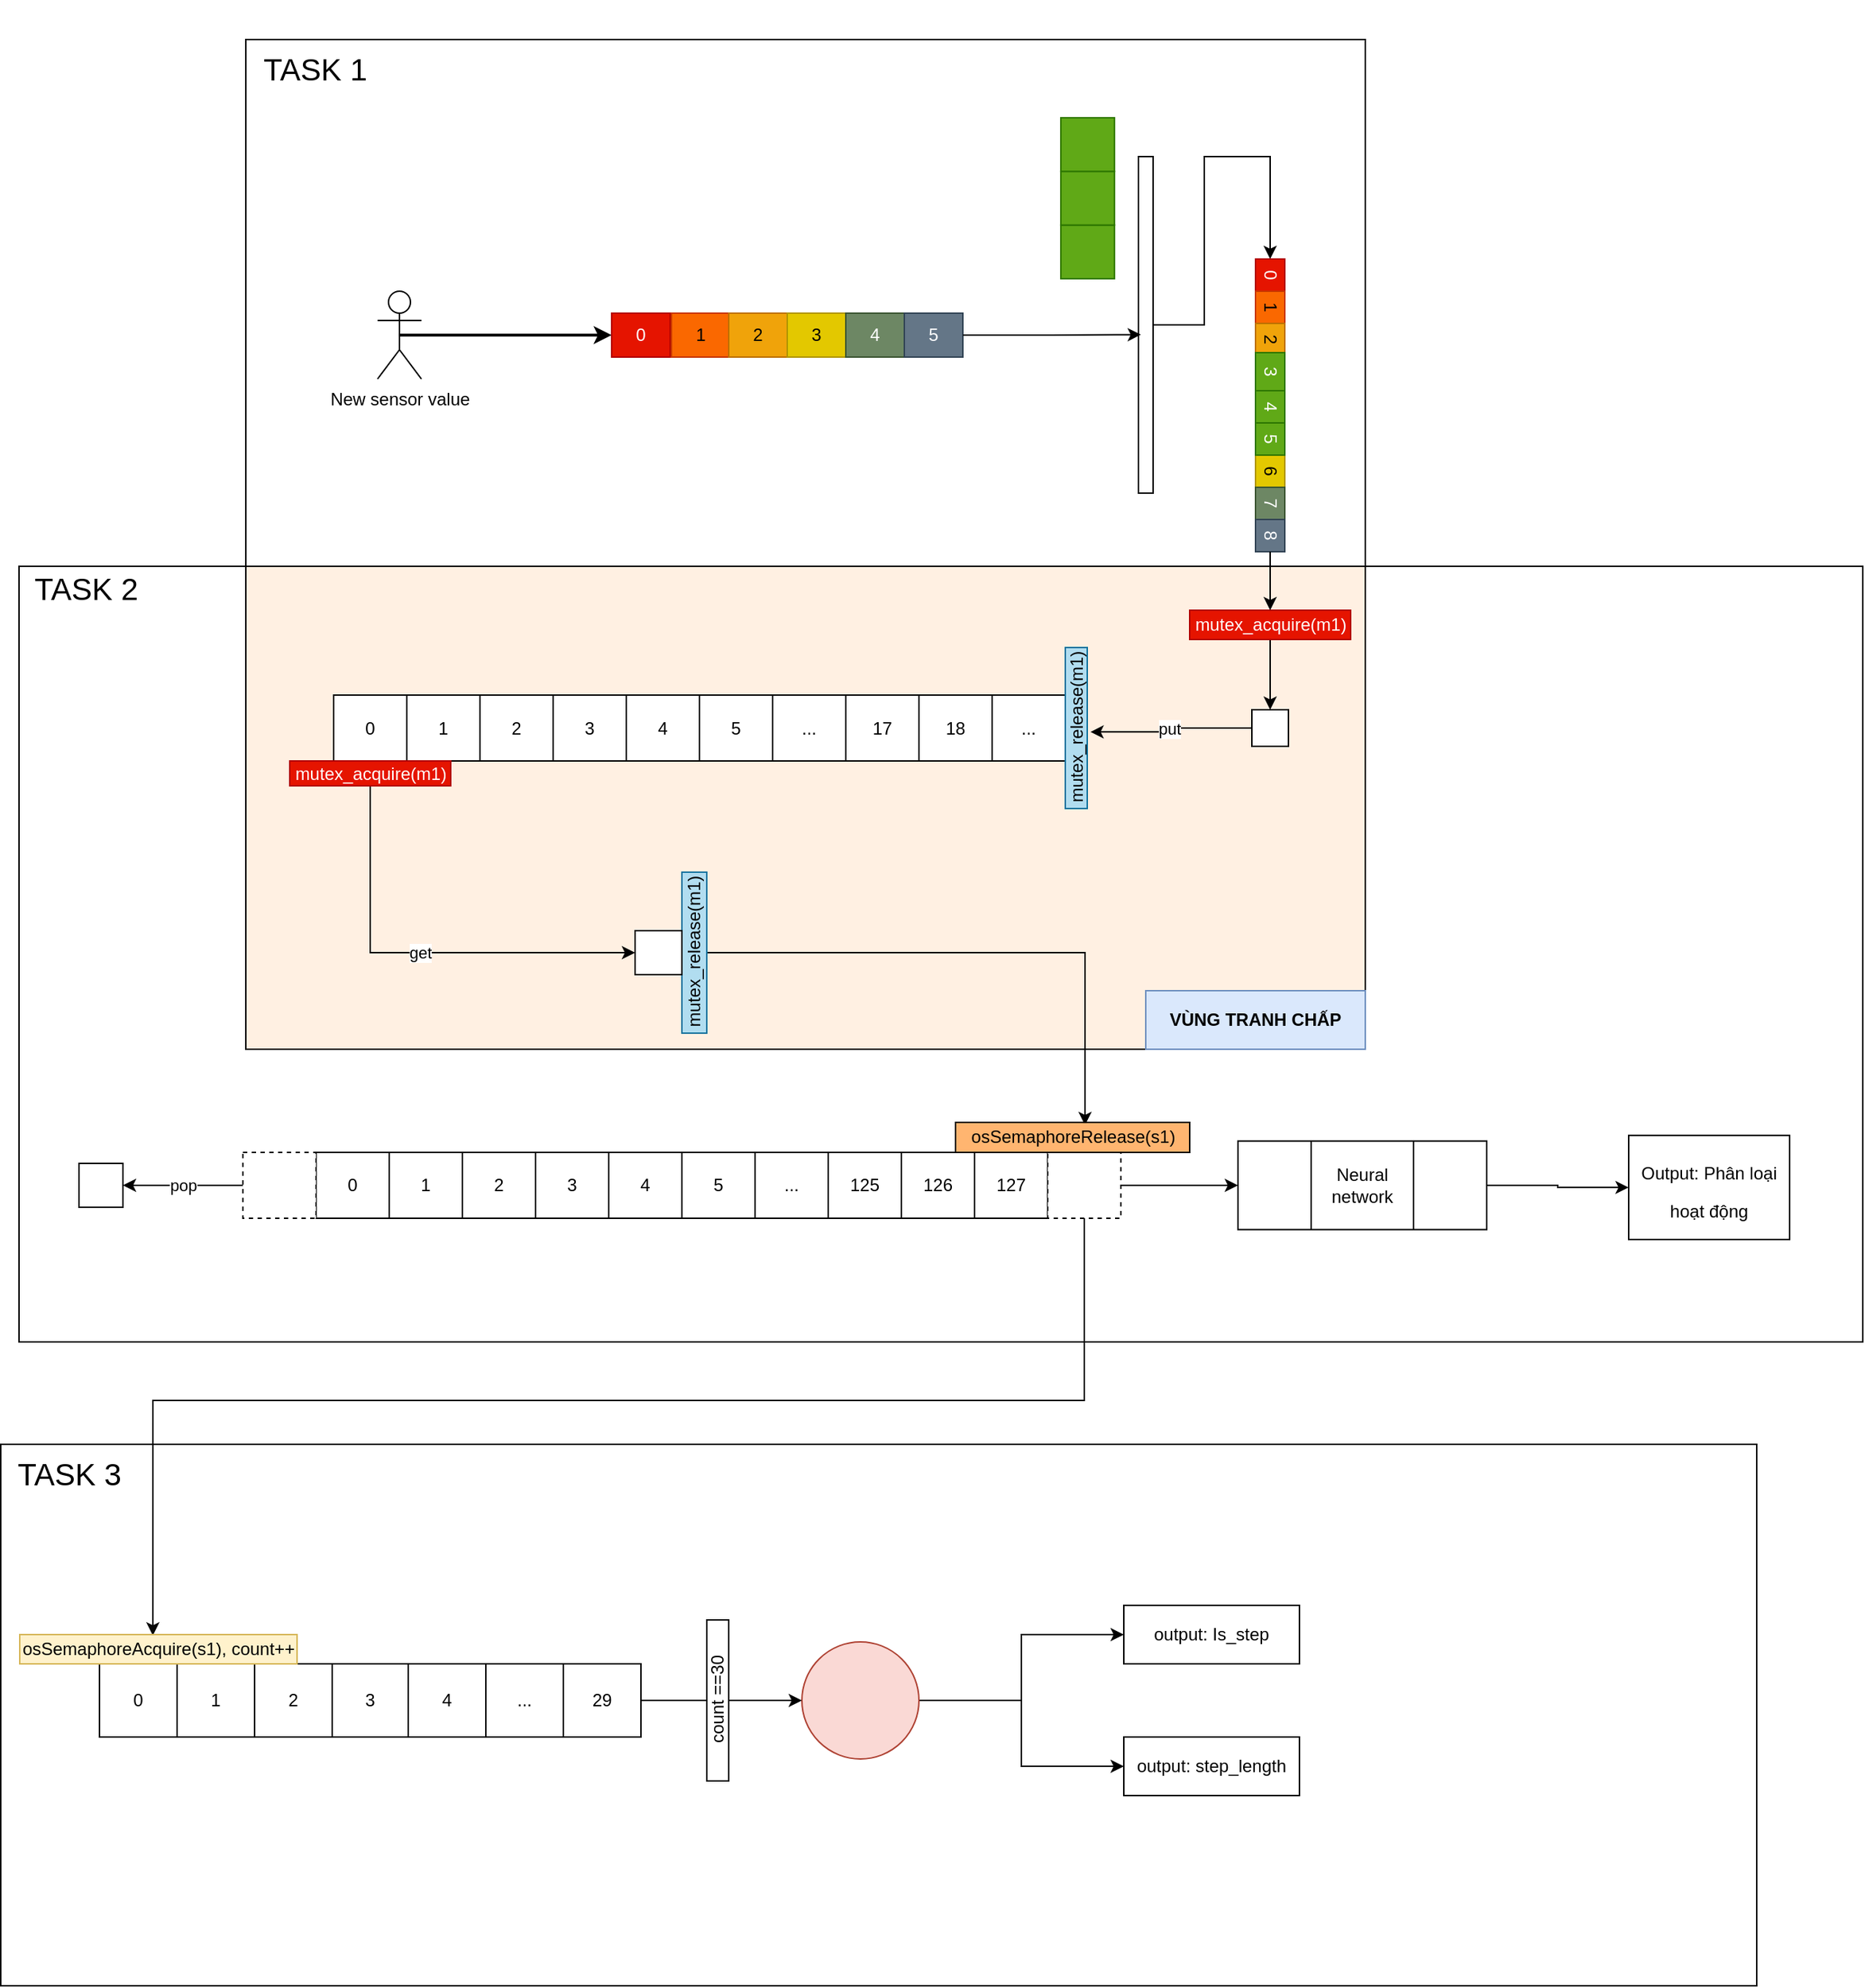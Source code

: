 <mxfile version="15.8.6" type="device" pages="4"><diagram id="MpnwVgrD88YipBfSD0Gs" name="Page-1"><mxGraphModel dx="2310" dy="836" grid="1" gridSize="10" guides="1" tooltips="1" connect="1" arrows="1" fold="1" page="1" pageScale="1" pageWidth="827" pageHeight="1169" math="0" shadow="0"><root><mxCell id="0"/><mxCell id="1" parent="0"/><mxCell id="9pBjr7GR045o0D14qNgo-15" value="" style="rounded=0;whiteSpace=wrap;html=1;fillColor=#FFB570;strokeColor=#36393d;opacity=20;" parent="1" vertex="1"><mxGeometry x="-135" y="440" width="765" height="330" as="geometry"/></mxCell><mxCell id="9pBjr7GR045o0D14qNgo-5" value="" style="rounded=0;whiteSpace=wrap;html=1;fillColor=none;" parent="1" vertex="1"><mxGeometry x="-290" y="440" width="1260" height="530" as="geometry"/></mxCell><mxCell id="9pBjr7GR045o0D14qNgo-3" value="&lt;blockquote style=&quot;margin: 0px 0px 0px 40px ; border: none ; padding: 0px ; font-size: 20px&quot;&gt;&lt;br&gt;&lt;/blockquote&gt;" style="rounded=0;whiteSpace=wrap;html=1;fillColor=none;verticalAlign=bottom;labelPosition=right;verticalLabelPosition=top;align=left;textDirection=ltr;fontSize=20;" parent="1" vertex="1"><mxGeometry x="-135" y="80" width="765" height="690" as="geometry"/></mxCell><mxCell id="9JK5q6pPH0nJpsNLKnVJ-1" value="" style="whiteSpace=wrap;html=1;aspect=fixed;" parent="1" vertex="1"><mxGeometry x="-249" y="848" width="30" height="30" as="geometry"/></mxCell><mxCell id="mJWVW46oz22WRt_Sdfe4-1" value="0" style="rounded=0;whiteSpace=wrap;html=1;" parent="1" vertex="1"><mxGeometry x="-87" y="840.5" width="50" height="45" as="geometry"/></mxCell><mxCell id="mJWVW46oz22WRt_Sdfe4-2" value="1" style="rounded=0;whiteSpace=wrap;html=1;" parent="1" vertex="1"><mxGeometry x="-37" y="840.5" width="50" height="45" as="geometry"/></mxCell><mxCell id="mJWVW46oz22WRt_Sdfe4-3" value="2" style="rounded=0;whiteSpace=wrap;html=1;" parent="1" vertex="1"><mxGeometry x="13" y="840.5" width="50" height="45" as="geometry"/></mxCell><mxCell id="mJWVW46oz22WRt_Sdfe4-4" value="3" style="rounded=0;whiteSpace=wrap;html=1;" parent="1" vertex="1"><mxGeometry x="63" y="840.5" width="50" height="45" as="geometry"/></mxCell><mxCell id="mJWVW46oz22WRt_Sdfe4-5" value="4" style="rounded=0;whiteSpace=wrap;html=1;" parent="1" vertex="1"><mxGeometry x="113" y="840.5" width="50" height="45" as="geometry"/></mxCell><mxCell id="mJWVW46oz22WRt_Sdfe4-6" value="5" style="rounded=0;whiteSpace=wrap;html=1;" parent="1" vertex="1"><mxGeometry x="163" y="840.5" width="50" height="45" as="geometry"/></mxCell><mxCell id="mJWVW46oz22WRt_Sdfe4-7" value="..." style="rounded=0;whiteSpace=wrap;html=1;" parent="1" vertex="1"><mxGeometry x="213" y="840.5" width="50" height="45" as="geometry"/></mxCell><mxCell id="mJWVW46oz22WRt_Sdfe4-8" value="125" style="rounded=0;whiteSpace=wrap;html=1;" parent="1" vertex="1"><mxGeometry x="263" y="840.5" width="50" height="45" as="geometry"/></mxCell><mxCell id="mJWVW46oz22WRt_Sdfe4-9" value="126" style="rounded=0;whiteSpace=wrap;html=1;" parent="1" vertex="1"><mxGeometry x="313" y="840.5" width="50" height="45" as="geometry"/></mxCell><mxCell id="mJWVW46oz22WRt_Sdfe4-10" value="127" style="rounded=0;whiteSpace=wrap;html=1;" parent="1" vertex="1"><mxGeometry x="363" y="840.5" width="50" height="45" as="geometry"/></mxCell><mxCell id="ZJBbQNi0AyexxmTo78ID-4" value="pop" style="edgeStyle=orthogonalEdgeStyle;rounded=0;orthogonalLoop=1;jettySize=auto;html=1;exitX=0;exitY=0.5;exitDx=0;exitDy=0;entryX=1;entryY=0.5;entryDx=0;entryDy=0;" parent="1" source="9JK5q6pPH0nJpsNLKnVJ-9" target="9JK5q6pPH0nJpsNLKnVJ-1" edge="1"><mxGeometry relative="1" as="geometry"/></mxCell><mxCell id="9JK5q6pPH0nJpsNLKnVJ-9" value="" style="rounded=0;whiteSpace=wrap;html=1;dashed=1;" parent="1" vertex="1"><mxGeometry x="-137" y="840.5" width="50" height="45" as="geometry"/></mxCell><mxCell id="9JK5q6pPH0nJpsNLKnVJ-12" style="edgeStyle=orthogonalEdgeStyle;rounded=0;orthogonalLoop=1;jettySize=auto;html=1;exitX=1;exitY=0.5;exitDx=0;exitDy=0;entryX=0;entryY=0.5;entryDx=0;entryDy=0;" parent="1" source="9JK5q6pPH0nJpsNLKnVJ-10" target="9JK5q6pPH0nJpsNLKnVJ-14" edge="1"><mxGeometry relative="1" as="geometry"><mxPoint x="593" y="862.5" as="targetPoint"/></mxGeometry></mxCell><mxCell id="9pBjr7GR045o0D14qNgo-70" style="edgeStyle=orthogonalEdgeStyle;rounded=0;orthogonalLoop=1;jettySize=auto;html=1;entryX=0.03;entryY=0.52;entryDx=0;entryDy=0;entryPerimeter=0;strokeColor=#080808;" parent="1" source="9JK5q6pPH0nJpsNLKnVJ-10" target="9pBjr7GR045o0D14qNgo-64" edge="1"><mxGeometry relative="1" as="geometry"><Array as="points"><mxPoint x="438" y="1010"/><mxPoint x="-198" y="1010"/></Array></mxGeometry></mxCell><mxCell id="9JK5q6pPH0nJpsNLKnVJ-10" value="" style="rounded=0;whiteSpace=wrap;html=1;dashed=1;" parent="1" vertex="1"><mxGeometry x="413" y="840.5" width="50" height="45" as="geometry"/></mxCell><mxCell id="gQEkFA9-ozR_g7whZYw4-5" style="edgeStyle=orthogonalEdgeStyle;rounded=0;orthogonalLoop=1;jettySize=auto;html=1;exitX=1;exitY=0.5;exitDx=0;exitDy=0;entryX=0;entryY=0.5;entryDx=0;entryDy=0;fontSize=21;" edge="1" parent="1" source="9JK5q6pPH0nJpsNLKnVJ-14" target="gQEkFA9-ozR_g7whZYw4-4"><mxGeometry relative="1" as="geometry"/></mxCell><mxCell id="9JK5q6pPH0nJpsNLKnVJ-14" value="Neural network" style="shape=process;whiteSpace=wrap;html=1;backgroundOutline=1;size=0.294;" parent="1" vertex="1"><mxGeometry x="543" y="832.75" width="170" height="60.5" as="geometry"/></mxCell><mxCell id="mJWVW46oz22WRt_Sdfe4-73" style="edgeStyle=orthogonalEdgeStyle;rounded=0;orthogonalLoop=1;jettySize=auto;html=1;exitX=0.5;exitY=0.5;exitDx=0;exitDy=0;exitPerimeter=0;entryX=0;entryY=0.5;entryDx=0;entryDy=0;strokeWidth=2;" parent="1" source="mJWVW46oz22WRt_Sdfe4-34" target="mJWVW46oz22WRt_Sdfe4-61" edge="1"><mxGeometry relative="1" as="geometry"/></mxCell><mxCell id="mJWVW46oz22WRt_Sdfe4-34" value="New sensor value" style="shape=umlActor;verticalLabelPosition=bottom;verticalAlign=top;html=1;outlineConnect=0;" parent="1" vertex="1"><mxGeometry x="-45" y="252" width="30" height="60" as="geometry"/></mxCell><mxCell id="9JK5q6pPH0nJpsNLKnVJ-34" style="edgeStyle=orthogonalEdgeStyle;rounded=0;orthogonalLoop=1;jettySize=auto;html=1;entryX=0;entryY=0.5;entryDx=0;entryDy=0;" parent="1" source="mJWVW46oz22WRt_Sdfe4-75" target="mJWVW46oz22WRt_Sdfe4-21" edge="1"><mxGeometry relative="1" as="geometry"><Array as="points"><mxPoint x="520" y="275"/><mxPoint x="520" y="160"/><mxPoint x="565" y="160"/></Array></mxGeometry></mxCell><mxCell id="mJWVW46oz22WRt_Sdfe4-75" value="" style="html=1;points=[];perimeter=orthogonalPerimeter;" parent="1" vertex="1"><mxGeometry x="475" y="160" width="10" height="230" as="geometry"/></mxCell><mxCell id="mJWVW46oz22WRt_Sdfe4-81" value="" style="group" parent="1" vertex="1" connectable="0"><mxGeometry x="115" y="267" width="240" height="30" as="geometry"/></mxCell><mxCell id="mJWVW46oz22WRt_Sdfe4-61" value="0" style="rounded=0;whiteSpace=wrap;html=1;fillColor=#e51400;fontColor=#ffffff;strokeColor=#B20000;" parent="mJWVW46oz22WRt_Sdfe4-81" vertex="1"><mxGeometry width="40" height="30" as="geometry"/></mxCell><mxCell id="mJWVW46oz22WRt_Sdfe4-62" value="1" style="rounded=0;whiteSpace=wrap;html=1;fillColor=#fa6800;fontColor=#000000;strokeColor=#C73500;" parent="mJWVW46oz22WRt_Sdfe4-81" vertex="1"><mxGeometry x="40.8" width="40" height="30" as="geometry"/></mxCell><mxCell id="mJWVW46oz22WRt_Sdfe4-63" value="2" style="rounded=0;whiteSpace=wrap;html=1;fillColor=#f0a30a;fontColor=#000000;strokeColor=#BD7000;" parent="mJWVW46oz22WRt_Sdfe4-81" vertex="1"><mxGeometry x="80" width="40" height="30" as="geometry"/></mxCell><mxCell id="mJWVW46oz22WRt_Sdfe4-64" value="3" style="rounded=0;whiteSpace=wrap;html=1;fillColor=#e3c800;fontColor=#000000;strokeColor=#B09500;" parent="mJWVW46oz22WRt_Sdfe4-81" vertex="1"><mxGeometry x="120" width="40" height="30" as="geometry"/></mxCell><mxCell id="mJWVW46oz22WRt_Sdfe4-65" value="4" style="rounded=0;whiteSpace=wrap;html=1;fillColor=#6d8764;fontColor=#ffffff;strokeColor=#3A5431;" parent="mJWVW46oz22WRt_Sdfe4-81" vertex="1"><mxGeometry x="160" width="40" height="30" as="geometry"/></mxCell><mxCell id="mJWVW46oz22WRt_Sdfe4-66" value="5" style="rounded=0;whiteSpace=wrap;html=1;fillColor=#647687;fontColor=#ffffff;strokeColor=#314354;" parent="mJWVW46oz22WRt_Sdfe4-81" vertex="1"><mxGeometry x="200" width="40" height="30" as="geometry"/></mxCell><mxCell id="mJWVW46oz22WRt_Sdfe4-95" value="" style="group;rotation=-90;" parent="1" vertex="1" connectable="0"><mxGeometry x="405.0" y="210" width="110" height="36.67" as="geometry"/></mxCell><mxCell id="mJWVW46oz22WRt_Sdfe4-90" value="" style="whiteSpace=wrap;html=1;aspect=fixed;fillColor=#60a917;fontColor=#ffffff;strokeColor=#2D7600;rotation=-90;" parent="mJWVW46oz22WRt_Sdfe4-95" vertex="1"><mxGeometry x="16.958" y="-3.209" width="36.667" height="36.667" as="geometry"/></mxCell><mxCell id="mJWVW46oz22WRt_Sdfe4-93" value="" style="whiteSpace=wrap;html=1;aspect=fixed;fillColor=#60a917;fontColor=#ffffff;strokeColor=#2D7600;rotation=-90;" parent="mJWVW46oz22WRt_Sdfe4-95" vertex="1"><mxGeometry x="16.958" y="-39.879" width="36.667" height="36.667" as="geometry"/></mxCell><mxCell id="mJWVW46oz22WRt_Sdfe4-94" value="" style="whiteSpace=wrap;html=1;aspect=fixed;fillColor=#60a917;fontColor=#ffffff;strokeColor=#2D7600;rotation=-90;" parent="mJWVW46oz22WRt_Sdfe4-95" vertex="1"><mxGeometry x="16.958" y="-76.549" width="36.667" height="36.667" as="geometry"/></mxCell><mxCell id="ZJBbQNi0AyexxmTo78ID-22" value="put" style="edgeStyle=orthogonalEdgeStyle;rounded=0;orthogonalLoop=1;jettySize=auto;html=1;exitX=0;exitY=0.5;exitDx=0;exitDy=0;entryX=-0.146;entryY=0.476;entryDx=0;entryDy=0;entryPerimeter=0;" parent="1" source="9JK5q6pPH0nJpsNLKnVJ-3" target="9pBjr7GR045o0D14qNgo-27" edge="1"><mxGeometry relative="1" as="geometry"><mxPoint x="465" y="550.5" as="targetPoint"/></mxGeometry></mxCell><mxCell id="9JK5q6pPH0nJpsNLKnVJ-3" value="" style="whiteSpace=wrap;html=1;aspect=fixed;" parent="1" vertex="1"><mxGeometry x="552.5" y="538" width="25" height="25" as="geometry"/></mxCell><mxCell id="9JK5q6pPH0nJpsNLKnVJ-33" value="" style="group;rotation=90;" parent="1" vertex="1" connectable="0"><mxGeometry x="465" y="320" width="200" height="20" as="geometry"/></mxCell><mxCell id="mJWVW46oz22WRt_Sdfe4-21" value="0" style="rounded=0;whiteSpace=wrap;html=1;fillColor=#e51400;fontColor=#ffffff;strokeColor=#B20000;rotation=90;" parent="9JK5q6pPH0nJpsNLKnVJ-33" vertex="1"><mxGeometry x="89" y="-89" width="22.0" height="20" as="geometry"/></mxCell><mxCell id="mJWVW46oz22WRt_Sdfe4-22" value="1" style="rounded=0;whiteSpace=wrap;html=1;fillColor=#fa6800;fontColor=#000000;strokeColor=#C73500;rotation=90;" parent="9JK5q6pPH0nJpsNLKnVJ-33" vertex="1"><mxGeometry x="89" y="-67" width="22.0" height="20" as="geometry"/></mxCell><mxCell id="mJWVW46oz22WRt_Sdfe4-23" value="2" style="rounded=0;whiteSpace=wrap;html=1;fillColor=#f0a30a;fontColor=#000000;strokeColor=#BD7000;rotation=90;" parent="9JK5q6pPH0nJpsNLKnVJ-33" vertex="1"><mxGeometry x="89" y="-45" width="22.0" height="20" as="geometry"/></mxCell><mxCell id="mJWVW46oz22WRt_Sdfe4-24" value="3" style="rounded=0;whiteSpace=wrap;html=1;fillColor=#60a917;fontColor=#ffffff;strokeColor=#2D7600;rotation=90;" parent="9JK5q6pPH0nJpsNLKnVJ-33" vertex="1"><mxGeometry x="87" y="-23" width="26" height="20" as="geometry"/></mxCell><mxCell id="mJWVW46oz22WRt_Sdfe4-27" value="6" style="rounded=0;whiteSpace=wrap;html=1;fillColor=#e3c800;fontColor=#000000;strokeColor=#B09500;rotation=90;" parent="9JK5q6pPH0nJpsNLKnVJ-33" vertex="1"><mxGeometry x="89" y="45" width="22.0" height="20" as="geometry"/></mxCell><mxCell id="mJWVW46oz22WRt_Sdfe4-28" value="7" style="rounded=0;whiteSpace=wrap;html=1;fillColor=#6d8764;fontColor=#ffffff;strokeColor=#3A5431;rotation=90;" parent="9JK5q6pPH0nJpsNLKnVJ-33" vertex="1"><mxGeometry x="89" y="67" width="22.0" height="20" as="geometry"/></mxCell><mxCell id="mJWVW46oz22WRt_Sdfe4-29" value="8" style="rounded=0;whiteSpace=wrap;html=1;fillColor=#647687;fontColor=#ffffff;strokeColor=#314354;rotation=90;" parent="9JK5q6pPH0nJpsNLKnVJ-33" vertex="1"><mxGeometry x="89" y="89" width="22.0" height="20" as="geometry"/></mxCell><mxCell id="9JK5q6pPH0nJpsNLKnVJ-31" value="4" style="rounded=0;whiteSpace=wrap;html=1;fillColor=#60a917;fontColor=#ffffff;strokeColor=#2D7600;rotation=90;" parent="9JK5q6pPH0nJpsNLKnVJ-33" vertex="1"><mxGeometry x="89" y="1" width="22.0" height="20" as="geometry"/></mxCell><mxCell id="9JK5q6pPH0nJpsNLKnVJ-32" value="5" style="rounded=0;whiteSpace=wrap;html=1;fillColor=#60a917;fontColor=#ffffff;strokeColor=#2D7600;rotation=90;" parent="9JK5q6pPH0nJpsNLKnVJ-33" vertex="1"><mxGeometry x="89" y="23" width="22.0" height="20" as="geometry"/></mxCell><mxCell id="ZJBbQNi0AyexxmTo78ID-5" value="0" style="rounded=0;whiteSpace=wrap;html=1;" parent="1" vertex="1"><mxGeometry x="-75" y="528" width="50" height="45" as="geometry"/></mxCell><mxCell id="ZJBbQNi0AyexxmTo78ID-6" value="1" style="rounded=0;whiteSpace=wrap;html=1;" parent="1" vertex="1"><mxGeometry x="-25" y="528" width="50" height="45" as="geometry"/></mxCell><mxCell id="ZJBbQNi0AyexxmTo78ID-7" value="2" style="rounded=0;whiteSpace=wrap;html=1;" parent="1" vertex="1"><mxGeometry x="25" y="528" width="50" height="45" as="geometry"/></mxCell><mxCell id="ZJBbQNi0AyexxmTo78ID-8" value="3" style="rounded=0;whiteSpace=wrap;html=1;" parent="1" vertex="1"><mxGeometry x="75" y="528" width="50" height="45" as="geometry"/></mxCell><mxCell id="ZJBbQNi0AyexxmTo78ID-9" value="4" style="rounded=0;whiteSpace=wrap;html=1;" parent="1" vertex="1"><mxGeometry x="125" y="528" width="50" height="45" as="geometry"/></mxCell><mxCell id="ZJBbQNi0AyexxmTo78ID-10" value="5" style="rounded=0;whiteSpace=wrap;html=1;" parent="1" vertex="1"><mxGeometry x="175" y="528" width="50" height="45" as="geometry"/></mxCell><mxCell id="ZJBbQNi0AyexxmTo78ID-11" value="..." style="rounded=0;whiteSpace=wrap;html=1;" parent="1" vertex="1"><mxGeometry x="225" y="528" width="50" height="45" as="geometry"/></mxCell><mxCell id="ZJBbQNi0AyexxmTo78ID-12" value="17" style="rounded=0;whiteSpace=wrap;html=1;" parent="1" vertex="1"><mxGeometry x="275" y="528" width="50" height="45" as="geometry"/></mxCell><mxCell id="ZJBbQNi0AyexxmTo78ID-13" value="18" style="rounded=0;whiteSpace=wrap;html=1;" parent="1" vertex="1"><mxGeometry x="325" y="528" width="50" height="45" as="geometry"/></mxCell><mxCell id="ZJBbQNi0AyexxmTo78ID-14" value="..." style="rounded=0;whiteSpace=wrap;html=1;" parent="1" vertex="1"><mxGeometry x="375" y="528" width="50" height="45" as="geometry"/></mxCell><mxCell id="9pBjr7GR045o0D14qNgo-2" style="edgeStyle=orthogonalEdgeStyle;rounded=0;orthogonalLoop=1;jettySize=auto;html=1;entryX=0.167;entryY=0.529;entryDx=0;entryDy=0;entryPerimeter=0;" parent="1" source="mJWVW46oz22WRt_Sdfe4-66" target="mJWVW46oz22WRt_Sdfe4-75" edge="1"><mxGeometry relative="1" as="geometry"/></mxCell><mxCell id="9pBjr7GR045o0D14qNgo-34" style="edgeStyle=orthogonalEdgeStyle;rounded=0;orthogonalLoop=1;jettySize=auto;html=1;entryX=0.5;entryY=0;entryDx=0;entryDy=0;" parent="1" source="9pBjr7GR045o0D14qNgo-24" target="9JK5q6pPH0nJpsNLKnVJ-3" edge="1"><mxGeometry relative="1" as="geometry"/></mxCell><mxCell id="9pBjr7GR045o0D14qNgo-24" value="mutex_acquire(m1)" style="html=1;points=[];perimeter=orthogonalPerimeter;direction=south;fillColor=#e51400;strokeColor=#B20000;fontColor=#ffffff;" parent="1" vertex="1"><mxGeometry x="510" y="470" width="110" height="20" as="geometry"/></mxCell><mxCell id="9pBjr7GR045o0D14qNgo-25" style="edgeStyle=orthogonalEdgeStyle;rounded=0;orthogonalLoop=1;jettySize=auto;html=1;exitX=1;exitY=0.5;exitDx=0;exitDy=0;" parent="1" source="mJWVW46oz22WRt_Sdfe4-29" target="9pBjr7GR045o0D14qNgo-24" edge="1"><mxGeometry relative="1" as="geometry"/></mxCell><mxCell id="9pBjr7GR045o0D14qNgo-27" value="mutex_release(m1)" style="html=1;points=[];perimeter=orthogonalPerimeter;direction=west;fillColor=#b1ddf0;strokeColor=#10739e;horizontal=0;" parent="1" vertex="1"><mxGeometry x="425" y="495.5" width="15" height="110" as="geometry"/></mxCell><mxCell id="9pBjr7GR045o0D14qNgo-31" value="get" style="edgeStyle=orthogonalEdgeStyle;rounded=0;orthogonalLoop=1;jettySize=auto;html=1;entryX=0;entryY=0.5;entryDx=0;entryDy=0;" parent="1" source="9pBjr7GR045o0D14qNgo-28" target="9pBjr7GR045o0D14qNgo-30" edge="1"><mxGeometry relative="1" as="geometry"><Array as="points"><mxPoint x="-50" y="704"/></Array></mxGeometry></mxCell><mxCell id="9pBjr7GR045o0D14qNgo-28" value="mutex_acquire(m1)" style="html=1;points=[];perimeter=orthogonalPerimeter;direction=south;fillColor=#e51400;strokeColor=#B20000;fontColor=#ffffff;" parent="1" vertex="1"><mxGeometry x="-105" y="573" width="110" height="17" as="geometry"/></mxCell><mxCell id="9pBjr7GR045o0D14qNgo-60" style="edgeStyle=orthogonalEdgeStyle;rounded=0;orthogonalLoop=1;jettySize=auto;html=1;entryX=0.09;entryY=0.447;entryDx=0;entryDy=0;entryPerimeter=0;" parent="1" source="9pBjr7GR045o0D14qNgo-29" target="9pBjr7GR045o0D14qNgo-58" edge="1"><mxGeometry relative="1" as="geometry"/></mxCell><mxCell id="9pBjr7GR045o0D14qNgo-29" value="mutex_release(m1)" style="html=1;points=[];perimeter=orthogonalPerimeter;direction=east;fillColor=#b1ddf0;strokeColor=#10739e;horizontal=0;" parent="1" vertex="1"><mxGeometry x="163" y="649" width="17" height="110" as="geometry"/></mxCell><mxCell id="9pBjr7GR045o0D14qNgo-30" value="" style="rounded=0;whiteSpace=wrap;html=1;" parent="1" vertex="1"><mxGeometry x="131" y="689" width="32" height="30" as="geometry"/></mxCell><mxCell id="9pBjr7GR045o0D14qNgo-35" value="" style="rounded=0;whiteSpace=wrap;html=1;fillColor=none;" parent="1" vertex="1"><mxGeometry x="-302.5" y="1040" width="1200" height="370" as="geometry"/></mxCell><mxCell id="9pBjr7GR045o0D14qNgo-38" value="" style="shape=table;startSize=0;container=1;collapsible=0;childLayout=tableLayout;" parent="1" vertex="1"><mxGeometry x="-235" y="1190" width="370" height="50" as="geometry"/></mxCell><mxCell id="9pBjr7GR045o0D14qNgo-39" value="" style="shape=partialRectangle;collapsible=0;dropTarget=0;pointerEvents=0;fillColor=none;top=0;left=0;bottom=0;right=0;points=[[0,0.5],[1,0.5]];portConstraint=eastwest;" parent="9pBjr7GR045o0D14qNgo-38" vertex="1"><mxGeometry width="370" height="50" as="geometry"/></mxCell><mxCell id="9pBjr7GR045o0D14qNgo-40" value="0" style="shape=partialRectangle;html=1;whiteSpace=wrap;connectable=0;overflow=hidden;fillColor=none;top=0;left=0;bottom=0;right=0;pointerEvents=1;" parent="9pBjr7GR045o0D14qNgo-39" vertex="1"><mxGeometry width="53" height="50" as="geometry"><mxRectangle width="53" height="50" as="alternateBounds"/></mxGeometry></mxCell><mxCell id="9pBjr7GR045o0D14qNgo-41" value="1" style="shape=partialRectangle;html=1;whiteSpace=wrap;connectable=0;overflow=hidden;fillColor=none;top=0;left=0;bottom=0;right=0;pointerEvents=1;" parent="9pBjr7GR045o0D14qNgo-39" vertex="1"><mxGeometry x="53" width="53" height="50" as="geometry"><mxRectangle width="53" height="50" as="alternateBounds"/></mxGeometry></mxCell><mxCell id="9pBjr7GR045o0D14qNgo-42" value="2" style="shape=partialRectangle;html=1;whiteSpace=wrap;connectable=0;overflow=hidden;fillColor=none;top=0;left=0;bottom=0;right=0;pointerEvents=1;" parent="9pBjr7GR045o0D14qNgo-39" vertex="1"><mxGeometry x="106" width="53" height="50" as="geometry"><mxRectangle width="53" height="50" as="alternateBounds"/></mxGeometry></mxCell><mxCell id="9pBjr7GR045o0D14qNgo-43" value="3" style="shape=partialRectangle;html=1;whiteSpace=wrap;connectable=0;overflow=hidden;fillColor=none;top=0;left=0;bottom=0;right=0;pointerEvents=1;" parent="9pBjr7GR045o0D14qNgo-39" vertex="1"><mxGeometry x="159" width="52" height="50" as="geometry"><mxRectangle width="52" height="50" as="alternateBounds"/></mxGeometry></mxCell><mxCell id="9pBjr7GR045o0D14qNgo-44" value="4" style="shape=partialRectangle;html=1;whiteSpace=wrap;connectable=0;overflow=hidden;fillColor=none;top=0;left=0;bottom=0;right=0;pointerEvents=1;" parent="9pBjr7GR045o0D14qNgo-39" vertex="1"><mxGeometry x="211" width="53" height="50" as="geometry"><mxRectangle width="53" height="50" as="alternateBounds"/></mxGeometry></mxCell><mxCell id="9pBjr7GR045o0D14qNgo-45" value="..." style="shape=partialRectangle;html=1;whiteSpace=wrap;connectable=0;overflow=hidden;fillColor=none;top=0;left=0;bottom=0;right=0;pointerEvents=1;" parent="9pBjr7GR045o0D14qNgo-39" vertex="1"><mxGeometry x="264" width="53" height="50" as="geometry"><mxRectangle width="53" height="50" as="alternateBounds"/></mxGeometry></mxCell><mxCell id="9pBjr7GR045o0D14qNgo-46" value="29" style="shape=partialRectangle;html=1;whiteSpace=wrap;connectable=0;overflow=hidden;fillColor=none;top=0;left=0;bottom=0;right=0;pointerEvents=1;" parent="9pBjr7GR045o0D14qNgo-39" vertex="1"><mxGeometry x="317" width="53" height="50" as="geometry"><mxRectangle width="53" height="50" as="alternateBounds"/></mxGeometry></mxCell><mxCell id="9pBjr7GR045o0D14qNgo-54" style="edgeStyle=orthogonalEdgeStyle;rounded=0;orthogonalLoop=1;jettySize=auto;html=1;exitX=1;exitY=0.5;exitDx=0;exitDy=0;entryX=0;entryY=0.5;entryDx=0;entryDy=0;" parent="1" source="9pBjr7GR045o0D14qNgo-49" target="9pBjr7GR045o0D14qNgo-52" edge="1"><mxGeometry relative="1" as="geometry"/></mxCell><mxCell id="9pBjr7GR045o0D14qNgo-55" style="edgeStyle=orthogonalEdgeStyle;rounded=0;orthogonalLoop=1;jettySize=auto;html=1;exitX=1;exitY=0.5;exitDx=0;exitDy=0;entryX=0;entryY=0.5;entryDx=0;entryDy=0;" parent="1" source="9pBjr7GR045o0D14qNgo-49" target="9pBjr7GR045o0D14qNgo-53" edge="1"><mxGeometry relative="1" as="geometry"/></mxCell><mxCell id="9pBjr7GR045o0D14qNgo-49" value="" style="ellipse;whiteSpace=wrap;html=1;aspect=fixed;fillColor=#fad9d5;strokeColor=#ae4132;" parent="1" vertex="1"><mxGeometry x="245" y="1175" width="80" height="80" as="geometry"/></mxCell><mxCell id="9pBjr7GR045o0D14qNgo-50" style="edgeStyle=orthogonalEdgeStyle;rounded=0;orthogonalLoop=1;jettySize=auto;html=1;exitX=1;exitY=0.5;exitDx=0;exitDy=0;entryX=0;entryY=0.5;entryDx=0;entryDy=0;startArrow=none;" parent="1" source="9pBjr7GR045o0D14qNgo-67" target="9pBjr7GR045o0D14qNgo-49" edge="1"><mxGeometry relative="1" as="geometry"/></mxCell><mxCell id="9pBjr7GR045o0D14qNgo-52" value="output: Is_step" style="rounded=0;whiteSpace=wrap;html=1;" parent="1" vertex="1"><mxGeometry x="465" y="1150" width="120" height="40" as="geometry"/></mxCell><mxCell id="9pBjr7GR045o0D14qNgo-53" value="output: step_length" style="rounded=0;whiteSpace=wrap;html=1;" parent="1" vertex="1"><mxGeometry x="465" y="1240" width="120" height="40" as="geometry"/></mxCell><mxCell id="9pBjr7GR045o0D14qNgo-58" value="osSemaphoreRelease(s1)" style="html=1;points=[];perimeter=orthogonalPerimeter;fillColor=#FFB570;gradientColor=none;direction=south;" parent="1" vertex="1"><mxGeometry x="350" y="820" width="160" height="20.5" as="geometry"/></mxCell><mxCell id="9pBjr7GR045o0D14qNgo-64" value="osSemaphoreAcquire(s1), count++" style="html=1;points=[];perimeter=orthogonalPerimeter;direction=south;fillColor=#fff2cc;strokeColor=#d6b656;" parent="1" vertex="1"><mxGeometry x="-289.5" y="1170" width="189.5" height="20" as="geometry"/></mxCell><mxCell id="9pBjr7GR045o0D14qNgo-67" value="count ==30" style="html=1;points=[];perimeter=orthogonalPerimeter;horizontal=0;" parent="1" vertex="1"><mxGeometry x="180" y="1160" width="15" height="110" as="geometry"/></mxCell><mxCell id="9pBjr7GR045o0D14qNgo-68" value="" style="edgeStyle=orthogonalEdgeStyle;rounded=0;orthogonalLoop=1;jettySize=auto;html=1;exitX=1;exitY=0.5;exitDx=0;exitDy=0;entryX=0;entryY=0.5;entryDx=0;entryDy=0;endArrow=none;" parent="1" source="9pBjr7GR045o0D14qNgo-39" target="9pBjr7GR045o0D14qNgo-67" edge="1"><mxGeometry relative="1" as="geometry"><mxPoint x="135" y="1215" as="sourcePoint"/><mxPoint x="245" y="1215" as="targetPoint"/></mxGeometry></mxCell><mxCell id="gQEkFA9-ozR_g7whZYw4-1" value="TASK 1" style="text;html=1;strokeColor=none;fillColor=none;align=center;verticalAlign=middle;whiteSpace=wrap;rounded=0;fontSize=21;" vertex="1" parent="1"><mxGeometry x="-135" y="80" width="95" height="40" as="geometry"/></mxCell><mxCell id="gQEkFA9-ozR_g7whZYw4-2" value="TASK 2" style="text;html=1;strokeColor=none;fillColor=none;align=center;verticalAlign=middle;whiteSpace=wrap;rounded=0;fontSize=21;" vertex="1" parent="1"><mxGeometry x="-289.5" y="440" width="89.5" height="30" as="geometry"/></mxCell><mxCell id="gQEkFA9-ozR_g7whZYw4-3" value="TASK 3" style="text;html=1;strokeColor=none;fillColor=none;align=center;verticalAlign=middle;whiteSpace=wrap;rounded=0;fontSize=21;" vertex="1" parent="1"><mxGeometry x="-302.5" y="1040" width="92.5" height="40" as="geometry"/></mxCell><mxCell id="gQEkFA9-ozR_g7whZYw4-4" value="&lt;font style=&quot;font-size: 12px&quot;&gt;Output: Phân loại hoạt động&lt;/font&gt;" style="rounded=0;whiteSpace=wrap;html=1;fontSize=21;" vertex="1" parent="1"><mxGeometry x="810" y="828.88" width="110" height="71.12" as="geometry"/></mxCell><mxCell id="gQEkFA9-ozR_g7whZYw4-7" value="VÙNG TRANH CHẤP" style="text;html=1;strokeColor=#6c8ebf;fillColor=#dae8fc;align=center;verticalAlign=middle;whiteSpace=wrap;rounded=0;fontSize=12;fontStyle=1" vertex="1" parent="1"><mxGeometry x="480" y="730" width="150" height="40" as="geometry"/></mxCell></root></mxGraphModel></diagram><diagram id="Aq-hm1Jvnuw47nmkx31c" name="Page-2"><mxGraphModel dx="2310" dy="836" grid="1" gridSize="10" guides="1" tooltips="1" connect="1" arrows="1" fold="1" page="1" pageScale="1" pageWidth="827" pageHeight="1169" math="0" shadow="0"><root><mxCell id="8dwd6tuEf10NOEb0irXP-0"/><mxCell id="8dwd6tuEf10NOEb0irXP-1" parent="8dwd6tuEf10NOEb0irXP-0"/><mxCell id="8dwd6tuEf10NOEb0irXP-2" style="edgeStyle=orthogonalEdgeStyle;rounded=0;orthogonalLoop=1;jettySize=auto;html=1;exitX=0.5;exitY=0.5;exitDx=0;exitDy=0;exitPerimeter=0;entryX=0;entryY=0.5;entryDx=0;entryDy=0;strokeWidth=2;" edge="1" parent="8dwd6tuEf10NOEb0irXP-1" source="8dwd6tuEf10NOEb0irXP-3" target="8dwd6tuEf10NOEb0irXP-7"><mxGeometry relative="1" as="geometry"/></mxCell><mxCell id="8dwd6tuEf10NOEb0irXP-3" value="New sensor value" style="shape=umlActor;verticalLabelPosition=bottom;verticalAlign=top;html=1;outlineConnect=0;" vertex="1" parent="8dwd6tuEf10NOEb0irXP-1"><mxGeometry x="-114" y="252" width="30" height="60" as="geometry"/></mxCell><mxCell id="8dwd6tuEf10NOEb0irXP-4" style="edgeStyle=orthogonalEdgeStyle;rounded=0;orthogonalLoop=1;jettySize=auto;html=1;entryX=0;entryY=0.5;entryDx=0;entryDy=0;" edge="1" parent="8dwd6tuEf10NOEb0irXP-1" source="8dwd6tuEf10NOEb0irXP-5" target="8dwd6tuEf10NOEb0irXP-20"><mxGeometry relative="1" as="geometry"><Array as="points"><mxPoint x="451" y="275"/><mxPoint x="451" y="160"/><mxPoint x="496" y="160"/></Array></mxGeometry></mxCell><mxCell id="8dwd6tuEf10NOEb0irXP-5" value="" style="html=1;points=[];perimeter=orthogonalPerimeter;" vertex="1" parent="8dwd6tuEf10NOEb0irXP-1"><mxGeometry x="406" y="160" width="10" height="230" as="geometry"/></mxCell><mxCell id="8dwd6tuEf10NOEb0irXP-6" value="" style="group" vertex="1" connectable="0" parent="8dwd6tuEf10NOEb0irXP-1"><mxGeometry x="46" y="267" width="240" height="30" as="geometry"/></mxCell><mxCell id="8dwd6tuEf10NOEb0irXP-7" value="0" style="rounded=0;whiteSpace=wrap;html=1;fillColor=#e51400;fontColor=#ffffff;strokeColor=#B20000;" vertex="1" parent="8dwd6tuEf10NOEb0irXP-6"><mxGeometry width="40" height="30" as="geometry"/></mxCell><mxCell id="8dwd6tuEf10NOEb0irXP-8" value="1" style="rounded=0;whiteSpace=wrap;html=1;fillColor=#fa6800;fontColor=#000000;strokeColor=#C73500;" vertex="1" parent="8dwd6tuEf10NOEb0irXP-6"><mxGeometry x="40.8" width="40" height="30" as="geometry"/></mxCell><mxCell id="8dwd6tuEf10NOEb0irXP-9" value="2" style="rounded=0;whiteSpace=wrap;html=1;fillColor=#f0a30a;fontColor=#000000;strokeColor=#BD7000;" vertex="1" parent="8dwd6tuEf10NOEb0irXP-6"><mxGeometry x="80" width="40" height="30" as="geometry"/></mxCell><mxCell id="8dwd6tuEf10NOEb0irXP-10" value="3" style="rounded=0;whiteSpace=wrap;html=1;fillColor=#e3c800;fontColor=#000000;strokeColor=#B09500;" vertex="1" parent="8dwd6tuEf10NOEb0irXP-6"><mxGeometry x="120" width="40" height="30" as="geometry"/></mxCell><mxCell id="8dwd6tuEf10NOEb0irXP-11" value="4" style="rounded=0;whiteSpace=wrap;html=1;fillColor=#6d8764;fontColor=#ffffff;strokeColor=#3A5431;" vertex="1" parent="8dwd6tuEf10NOEb0irXP-6"><mxGeometry x="160" width="40" height="30" as="geometry"/></mxCell><mxCell id="8dwd6tuEf10NOEb0irXP-12" value="5" style="rounded=0;whiteSpace=wrap;html=1;fillColor=#647687;fontColor=#ffffff;strokeColor=#314354;" vertex="1" parent="8dwd6tuEf10NOEb0irXP-6"><mxGeometry x="200" width="40" height="30" as="geometry"/></mxCell><mxCell id="8dwd6tuEf10NOEb0irXP-13" value="" style="group;rotation=-90;" vertex="1" connectable="0" parent="8dwd6tuEf10NOEb0irXP-1"><mxGeometry x="336.0" y="210" width="110" height="36.67" as="geometry"/></mxCell><mxCell id="8dwd6tuEf10NOEb0irXP-14" value="" style="whiteSpace=wrap;html=1;aspect=fixed;fillColor=#60a917;fontColor=#ffffff;strokeColor=#2D7600;rotation=-90;" vertex="1" parent="8dwd6tuEf10NOEb0irXP-13"><mxGeometry x="16.958" y="-3.209" width="36.667" height="36.667" as="geometry"/></mxCell><mxCell id="8dwd6tuEf10NOEb0irXP-15" value="" style="whiteSpace=wrap;html=1;aspect=fixed;fillColor=#60a917;fontColor=#ffffff;strokeColor=#2D7600;rotation=-90;" vertex="1" parent="8dwd6tuEf10NOEb0irXP-13"><mxGeometry x="16.958" y="-39.879" width="36.667" height="36.667" as="geometry"/></mxCell><mxCell id="8dwd6tuEf10NOEb0irXP-16" value="" style="whiteSpace=wrap;html=1;aspect=fixed;fillColor=#60a917;fontColor=#ffffff;strokeColor=#2D7600;rotation=-90;" vertex="1" parent="8dwd6tuEf10NOEb0irXP-13"><mxGeometry x="16.958" y="-76.549" width="36.667" height="36.667" as="geometry"/></mxCell><mxCell id="8dwd6tuEf10NOEb0irXP-17" value="put" style="edgeStyle=orthogonalEdgeStyle;rounded=0;orthogonalLoop=1;jettySize=auto;html=1;exitX=0;exitY=0.5;exitDx=0;exitDy=0;entryX=-0.146;entryY=0.476;entryDx=0;entryDy=0;entryPerimeter=0;" edge="1" parent="8dwd6tuEf10NOEb0irXP-1" source="8dwd6tuEf10NOEb0irXP-18" target="8dwd6tuEf10NOEb0irXP-43"><mxGeometry relative="1" as="geometry"><mxPoint x="396" y="550.5" as="targetPoint"/></mxGeometry></mxCell><mxCell id="8dwd6tuEf10NOEb0irXP-18" value="" style="whiteSpace=wrap;html=1;aspect=fixed;" vertex="1" parent="8dwd6tuEf10NOEb0irXP-1"><mxGeometry x="483.5" y="538" width="25" height="25" as="geometry"/></mxCell><mxCell id="8dwd6tuEf10NOEb0irXP-19" value="" style="group;rotation=90;" vertex="1" connectable="0" parent="8dwd6tuEf10NOEb0irXP-1"><mxGeometry x="396" y="320" width="200" height="20" as="geometry"/></mxCell><mxCell id="8dwd6tuEf10NOEb0irXP-20" value="0" style="rounded=0;whiteSpace=wrap;html=1;fillColor=#e51400;fontColor=#ffffff;strokeColor=#B20000;rotation=90;" vertex="1" parent="8dwd6tuEf10NOEb0irXP-19"><mxGeometry x="89" y="-89" width="22.0" height="20" as="geometry"/></mxCell><mxCell id="8dwd6tuEf10NOEb0irXP-21" value="1" style="rounded=0;whiteSpace=wrap;html=1;fillColor=#fa6800;fontColor=#000000;strokeColor=#C73500;rotation=90;" vertex="1" parent="8dwd6tuEf10NOEb0irXP-19"><mxGeometry x="89" y="-67" width="22.0" height="20" as="geometry"/></mxCell><mxCell id="8dwd6tuEf10NOEb0irXP-22" value="2" style="rounded=0;whiteSpace=wrap;html=1;fillColor=#f0a30a;fontColor=#000000;strokeColor=#BD7000;rotation=90;" vertex="1" parent="8dwd6tuEf10NOEb0irXP-19"><mxGeometry x="89" y="-45" width="22.0" height="20" as="geometry"/></mxCell><mxCell id="8dwd6tuEf10NOEb0irXP-23" value="3" style="rounded=0;whiteSpace=wrap;html=1;fillColor=#60a917;fontColor=#ffffff;strokeColor=#2D7600;rotation=90;" vertex="1" parent="8dwd6tuEf10NOEb0irXP-19"><mxGeometry x="87" y="-23" width="26" height="20" as="geometry"/></mxCell><mxCell id="8dwd6tuEf10NOEb0irXP-24" value="6" style="rounded=0;whiteSpace=wrap;html=1;fillColor=#e3c800;fontColor=#000000;strokeColor=#B09500;rotation=90;" vertex="1" parent="8dwd6tuEf10NOEb0irXP-19"><mxGeometry x="89" y="45" width="22.0" height="20" as="geometry"/></mxCell><mxCell id="8dwd6tuEf10NOEb0irXP-25" value="7" style="rounded=0;whiteSpace=wrap;html=1;fillColor=#6d8764;fontColor=#ffffff;strokeColor=#3A5431;rotation=90;" vertex="1" parent="8dwd6tuEf10NOEb0irXP-19"><mxGeometry x="89" y="67" width="22.0" height="20" as="geometry"/></mxCell><mxCell id="8dwd6tuEf10NOEb0irXP-26" value="8" style="rounded=0;whiteSpace=wrap;html=1;fillColor=#647687;fontColor=#ffffff;strokeColor=#314354;rotation=90;" vertex="1" parent="8dwd6tuEf10NOEb0irXP-19"><mxGeometry x="89" y="89" width="22.0" height="20" as="geometry"/></mxCell><mxCell id="8dwd6tuEf10NOEb0irXP-27" value="4" style="rounded=0;whiteSpace=wrap;html=1;fillColor=#60a917;fontColor=#ffffff;strokeColor=#2D7600;rotation=90;" vertex="1" parent="8dwd6tuEf10NOEb0irXP-19"><mxGeometry x="89" y="1" width="22.0" height="20" as="geometry"/></mxCell><mxCell id="8dwd6tuEf10NOEb0irXP-28" value="5" style="rounded=0;whiteSpace=wrap;html=1;fillColor=#60a917;fontColor=#ffffff;strokeColor=#2D7600;rotation=90;" vertex="1" parent="8dwd6tuEf10NOEb0irXP-19"><mxGeometry x="89" y="23" width="22.0" height="20" as="geometry"/></mxCell><mxCell id="8dwd6tuEf10NOEb0irXP-29" value="0" style="rounded=0;whiteSpace=wrap;html=1;" vertex="1" parent="8dwd6tuEf10NOEb0irXP-1"><mxGeometry x="-144" y="528" width="50" height="45" as="geometry"/></mxCell><mxCell id="8dwd6tuEf10NOEb0irXP-30" value="1" style="rounded=0;whiteSpace=wrap;html=1;" vertex="1" parent="8dwd6tuEf10NOEb0irXP-1"><mxGeometry x="-94" y="528" width="50" height="45" as="geometry"/></mxCell><mxCell id="8dwd6tuEf10NOEb0irXP-31" value="2" style="rounded=0;whiteSpace=wrap;html=1;" vertex="1" parent="8dwd6tuEf10NOEb0irXP-1"><mxGeometry x="-44" y="528" width="50" height="45" as="geometry"/></mxCell><mxCell id="8dwd6tuEf10NOEb0irXP-32" value="3" style="rounded=0;whiteSpace=wrap;html=1;" vertex="1" parent="8dwd6tuEf10NOEb0irXP-1"><mxGeometry x="6" y="528" width="50" height="45" as="geometry"/></mxCell><mxCell id="8dwd6tuEf10NOEb0irXP-33" value="4" style="rounded=0;whiteSpace=wrap;html=1;" vertex="1" parent="8dwd6tuEf10NOEb0irXP-1"><mxGeometry x="56" y="528" width="50" height="45" as="geometry"/></mxCell><mxCell id="8dwd6tuEf10NOEb0irXP-34" value="5" style="rounded=0;whiteSpace=wrap;html=1;" vertex="1" parent="8dwd6tuEf10NOEb0irXP-1"><mxGeometry x="106" y="528" width="50" height="45" as="geometry"/></mxCell><mxCell id="8dwd6tuEf10NOEb0irXP-35" value="..." style="rounded=0;whiteSpace=wrap;html=1;" vertex="1" parent="8dwd6tuEf10NOEb0irXP-1"><mxGeometry x="156" y="528" width="50" height="45" as="geometry"/></mxCell><mxCell id="8dwd6tuEf10NOEb0irXP-36" value="17" style="rounded=0;whiteSpace=wrap;html=1;" vertex="1" parent="8dwd6tuEf10NOEb0irXP-1"><mxGeometry x="206" y="528" width="50" height="45" as="geometry"/></mxCell><mxCell id="8dwd6tuEf10NOEb0irXP-37" value="18" style="rounded=0;whiteSpace=wrap;html=1;" vertex="1" parent="8dwd6tuEf10NOEb0irXP-1"><mxGeometry x="256" y="528" width="50" height="45" as="geometry"/></mxCell><mxCell id="8dwd6tuEf10NOEb0irXP-38" value="..." style="rounded=0;whiteSpace=wrap;html=1;" vertex="1" parent="8dwd6tuEf10NOEb0irXP-1"><mxGeometry x="306" y="528" width="50" height="45" as="geometry"/></mxCell><mxCell id="8dwd6tuEf10NOEb0irXP-39" style="edgeStyle=orthogonalEdgeStyle;rounded=0;orthogonalLoop=1;jettySize=auto;html=1;entryX=0.167;entryY=0.529;entryDx=0;entryDy=0;entryPerimeter=0;" edge="1" parent="8dwd6tuEf10NOEb0irXP-1" source="8dwd6tuEf10NOEb0irXP-12" target="8dwd6tuEf10NOEb0irXP-5"><mxGeometry relative="1" as="geometry"/></mxCell><mxCell id="8dwd6tuEf10NOEb0irXP-40" style="edgeStyle=orthogonalEdgeStyle;rounded=0;orthogonalLoop=1;jettySize=auto;html=1;entryX=0.5;entryY=0;entryDx=0;entryDy=0;" edge="1" parent="8dwd6tuEf10NOEb0irXP-1" source="8dwd6tuEf10NOEb0irXP-41" target="8dwd6tuEf10NOEb0irXP-18"><mxGeometry relative="1" as="geometry"/></mxCell><mxCell id="8dwd6tuEf10NOEb0irXP-41" value="mutex_acquire(m1)" style="html=1;points=[];perimeter=orthogonalPerimeter;direction=south;fillColor=#e51400;strokeColor=#B20000;fontColor=#ffffff;" vertex="1" parent="8dwd6tuEf10NOEb0irXP-1"><mxGeometry x="441" y="470" width="110" height="20" as="geometry"/></mxCell><mxCell id="8dwd6tuEf10NOEb0irXP-42" style="edgeStyle=orthogonalEdgeStyle;rounded=0;orthogonalLoop=1;jettySize=auto;html=1;exitX=1;exitY=0.5;exitDx=0;exitDy=0;" edge="1" parent="8dwd6tuEf10NOEb0irXP-1" source="8dwd6tuEf10NOEb0irXP-26" target="8dwd6tuEf10NOEb0irXP-41"><mxGeometry relative="1" as="geometry"/></mxCell><mxCell id="8dwd6tuEf10NOEb0irXP-43" value="mutex_release(m1)" style="html=1;points=[];perimeter=orthogonalPerimeter;direction=west;fillColor=#b1ddf0;strokeColor=#10739e;horizontal=0;" vertex="1" parent="8dwd6tuEf10NOEb0irXP-1"><mxGeometry x="356" y="495.5" width="15" height="110" as="geometry"/></mxCell></root></mxGraphModel></diagram><diagram id="JJPZejjxAC9wCaMW_5mk" name="Page-3"><mxGraphModel dx="2310" dy="836" grid="1" gridSize="10" guides="1" tooltips="1" connect="1" arrows="1" fold="1" page="1" pageScale="1" pageWidth="827" pageHeight="1169" math="0" shadow="0"><root><mxCell id="Cvb3xDJvF5GtNONKXNU2-0"/><mxCell id="Cvb3xDJvF5GtNONKXNU2-1" parent="Cvb3xDJvF5GtNONKXNU2-0"/><mxCell id="QdxOQGpGO-lEr1MzUaee-0" value="" style="whiteSpace=wrap;html=1;aspect=fixed;" vertex="1" parent="Cvb3xDJvF5GtNONKXNU2-1"><mxGeometry x="-249" y="848" width="30" height="30" as="geometry"/></mxCell><mxCell id="QdxOQGpGO-lEr1MzUaee-1" value="0" style="rounded=0;whiteSpace=wrap;html=1;" vertex="1" parent="Cvb3xDJvF5GtNONKXNU2-1"><mxGeometry x="-87" y="840.5" width="50" height="45" as="geometry"/></mxCell><mxCell id="QdxOQGpGO-lEr1MzUaee-2" value="1" style="rounded=0;whiteSpace=wrap;html=1;" vertex="1" parent="Cvb3xDJvF5GtNONKXNU2-1"><mxGeometry x="-37" y="840.5" width="50" height="45" as="geometry"/></mxCell><mxCell id="QdxOQGpGO-lEr1MzUaee-3" value="2" style="rounded=0;whiteSpace=wrap;html=1;" vertex="1" parent="Cvb3xDJvF5GtNONKXNU2-1"><mxGeometry x="13" y="840.5" width="50" height="45" as="geometry"/></mxCell><mxCell id="QdxOQGpGO-lEr1MzUaee-4" value="3" style="rounded=0;whiteSpace=wrap;html=1;" vertex="1" parent="Cvb3xDJvF5GtNONKXNU2-1"><mxGeometry x="63" y="840.5" width="50" height="45" as="geometry"/></mxCell><mxCell id="QdxOQGpGO-lEr1MzUaee-5" value="4" style="rounded=0;whiteSpace=wrap;html=1;" vertex="1" parent="Cvb3xDJvF5GtNONKXNU2-1"><mxGeometry x="113" y="840.5" width="50" height="45" as="geometry"/></mxCell><mxCell id="QdxOQGpGO-lEr1MzUaee-6" value="5" style="rounded=0;whiteSpace=wrap;html=1;" vertex="1" parent="Cvb3xDJvF5GtNONKXNU2-1"><mxGeometry x="163" y="840.5" width="50" height="45" as="geometry"/></mxCell><mxCell id="QdxOQGpGO-lEr1MzUaee-7" value="..." style="rounded=0;whiteSpace=wrap;html=1;" vertex="1" parent="Cvb3xDJvF5GtNONKXNU2-1"><mxGeometry x="213" y="840.5" width="50" height="45" as="geometry"/></mxCell><mxCell id="QdxOQGpGO-lEr1MzUaee-8" value="125" style="rounded=0;whiteSpace=wrap;html=1;" vertex="1" parent="Cvb3xDJvF5GtNONKXNU2-1"><mxGeometry x="263" y="840.5" width="50" height="45" as="geometry"/></mxCell><mxCell id="QdxOQGpGO-lEr1MzUaee-9" value="126" style="rounded=0;whiteSpace=wrap;html=1;" vertex="1" parent="Cvb3xDJvF5GtNONKXNU2-1"><mxGeometry x="313" y="840.5" width="50" height="45" as="geometry"/></mxCell><mxCell id="QdxOQGpGO-lEr1MzUaee-10" value="127" style="rounded=0;whiteSpace=wrap;html=1;" vertex="1" parent="Cvb3xDJvF5GtNONKXNU2-1"><mxGeometry x="363" y="840.5" width="50" height="45" as="geometry"/></mxCell><mxCell id="QdxOQGpGO-lEr1MzUaee-11" value="pop" style="edgeStyle=orthogonalEdgeStyle;rounded=0;orthogonalLoop=1;jettySize=auto;html=1;exitX=0;exitY=0.5;exitDx=0;exitDy=0;entryX=1;entryY=0.5;entryDx=0;entryDy=0;" edge="1" parent="Cvb3xDJvF5GtNONKXNU2-1" source="QdxOQGpGO-lEr1MzUaee-12" target="QdxOQGpGO-lEr1MzUaee-0"><mxGeometry relative="1" as="geometry"/></mxCell><mxCell id="QdxOQGpGO-lEr1MzUaee-12" value="" style="rounded=0;whiteSpace=wrap;html=1;dashed=1;" vertex="1" parent="Cvb3xDJvF5GtNONKXNU2-1"><mxGeometry x="-137" y="840.5" width="50" height="45" as="geometry"/></mxCell><mxCell id="QdxOQGpGO-lEr1MzUaee-13" style="edgeStyle=orthogonalEdgeStyle;rounded=0;orthogonalLoop=1;jettySize=auto;html=1;exitX=1;exitY=0.5;exitDx=0;exitDy=0;entryX=0;entryY=0.5;entryDx=0;entryDy=0;" edge="1" parent="Cvb3xDJvF5GtNONKXNU2-1" source="QdxOQGpGO-lEr1MzUaee-14" target="QdxOQGpGO-lEr1MzUaee-16"><mxGeometry relative="1" as="geometry"><mxPoint x="593" y="862.5" as="targetPoint"/></mxGeometry></mxCell><mxCell id="QdxOQGpGO-lEr1MzUaee-14" value="" style="rounded=0;whiteSpace=wrap;html=1;dashed=1;" vertex="1" parent="Cvb3xDJvF5GtNONKXNU2-1"><mxGeometry x="413" y="840.5" width="50" height="45" as="geometry"/></mxCell><mxCell id="QdxOQGpGO-lEr1MzUaee-15" style="edgeStyle=orthogonalEdgeStyle;rounded=0;orthogonalLoop=1;jettySize=auto;html=1;exitX=1;exitY=0.5;exitDx=0;exitDy=0;entryX=0;entryY=0.75;entryDx=0;entryDy=0;" edge="1" parent="Cvb3xDJvF5GtNONKXNU2-1" source="QdxOQGpGO-lEr1MzUaee-16" target="QdxOQGpGO-lEr1MzUaee-19"><mxGeometry relative="1" as="geometry"/></mxCell><mxCell id="QdxOQGpGO-lEr1MzUaee-16" value="Neural network" style="shape=process;whiteSpace=wrap;html=1;backgroundOutline=1;size=0.294;" vertex="1" parent="Cvb3xDJvF5GtNONKXNU2-1"><mxGeometry x="543" y="832.75" width="170" height="60.5" as="geometry"/></mxCell><mxCell id="QdxOQGpGO-lEr1MzUaee-17" value="" style="group;strokeColor=#00CCCC;" vertex="1" connectable="0" parent="Cvb3xDJvF5GtNONKXNU2-1"><mxGeometry x="831" y="793" width="25" height="150" as="geometry"/></mxCell><mxCell id="QdxOQGpGO-lEr1MzUaee-18" value="" style="whiteSpace=wrap;html=1;aspect=fixed;strokeColor=#00CCCC;" vertex="1" parent="QdxOQGpGO-lEr1MzUaee-17"><mxGeometry width="25" height="25" as="geometry"/></mxCell><mxCell id="QdxOQGpGO-lEr1MzUaee-19" value="" style="whiteSpace=wrap;html=1;aspect=fixed;strokeColor=#00CCCC;" vertex="1" parent="QdxOQGpGO-lEr1MzUaee-17"><mxGeometry y="50" width="25" height="25" as="geometry"/></mxCell><mxCell id="QdxOQGpGO-lEr1MzUaee-20" value="" style="whiteSpace=wrap;html=1;aspect=fixed;strokeColor=#00CCCC;" vertex="1" parent="QdxOQGpGO-lEr1MzUaee-17"><mxGeometry y="100" width="25" height="25" as="geometry"/></mxCell><mxCell id="QdxOQGpGO-lEr1MzUaee-23" value="0" style="rounded=0;whiteSpace=wrap;html=1;" vertex="1" parent="Cvb3xDJvF5GtNONKXNU2-1"><mxGeometry x="-75" y="528" width="50" height="45" as="geometry"/></mxCell><mxCell id="QdxOQGpGO-lEr1MzUaee-24" value="1" style="rounded=0;whiteSpace=wrap;html=1;" vertex="1" parent="Cvb3xDJvF5GtNONKXNU2-1"><mxGeometry x="-25" y="528" width="50" height="45" as="geometry"/></mxCell><mxCell id="QdxOQGpGO-lEr1MzUaee-25" value="2" style="rounded=0;whiteSpace=wrap;html=1;" vertex="1" parent="Cvb3xDJvF5GtNONKXNU2-1"><mxGeometry x="25" y="528" width="50" height="45" as="geometry"/></mxCell><mxCell id="QdxOQGpGO-lEr1MzUaee-26" value="3" style="rounded=0;whiteSpace=wrap;html=1;" vertex="1" parent="Cvb3xDJvF5GtNONKXNU2-1"><mxGeometry x="75" y="528" width="50" height="45" as="geometry"/></mxCell><mxCell id="QdxOQGpGO-lEr1MzUaee-27" value="4" style="rounded=0;whiteSpace=wrap;html=1;" vertex="1" parent="Cvb3xDJvF5GtNONKXNU2-1"><mxGeometry x="125" y="528" width="50" height="45" as="geometry"/></mxCell><mxCell id="QdxOQGpGO-lEr1MzUaee-28" value="5" style="rounded=0;whiteSpace=wrap;html=1;" vertex="1" parent="Cvb3xDJvF5GtNONKXNU2-1"><mxGeometry x="175" y="528" width="50" height="45" as="geometry"/></mxCell><mxCell id="QdxOQGpGO-lEr1MzUaee-29" value="..." style="rounded=0;whiteSpace=wrap;html=1;" vertex="1" parent="Cvb3xDJvF5GtNONKXNU2-1"><mxGeometry x="225" y="528" width="50" height="45" as="geometry"/></mxCell><mxCell id="QdxOQGpGO-lEr1MzUaee-30" value="17" style="rounded=0;whiteSpace=wrap;html=1;" vertex="1" parent="Cvb3xDJvF5GtNONKXNU2-1"><mxGeometry x="275" y="528" width="50" height="45" as="geometry"/></mxCell><mxCell id="QdxOQGpGO-lEr1MzUaee-31" value="18" style="rounded=0;whiteSpace=wrap;html=1;" vertex="1" parent="Cvb3xDJvF5GtNONKXNU2-1"><mxGeometry x="325" y="528" width="50" height="45" as="geometry"/></mxCell><mxCell id="QdxOQGpGO-lEr1MzUaee-32" value="..." style="rounded=0;whiteSpace=wrap;html=1;" vertex="1" parent="Cvb3xDJvF5GtNONKXNU2-1"><mxGeometry x="375" y="528" width="50" height="45" as="geometry"/></mxCell><mxCell id="QdxOQGpGO-lEr1MzUaee-35" value="get" style="edgeStyle=orthogonalEdgeStyle;rounded=0;orthogonalLoop=1;jettySize=auto;html=1;entryX=0;entryY=0.5;entryDx=0;entryDy=0;" edge="1" parent="Cvb3xDJvF5GtNONKXNU2-1" source="QdxOQGpGO-lEr1MzUaee-36" target="QdxOQGpGO-lEr1MzUaee-39"><mxGeometry relative="1" as="geometry"><Array as="points"><mxPoint x="-50" y="704"/></Array></mxGeometry></mxCell><mxCell id="QdxOQGpGO-lEr1MzUaee-36" value="mutex_acquire(m1)" style="html=1;points=[];perimeter=orthogonalPerimeter;direction=south;fillColor=#e51400;strokeColor=#B20000;fontColor=#ffffff;" vertex="1" parent="Cvb3xDJvF5GtNONKXNU2-1"><mxGeometry x="-105" y="573" width="110" height="17" as="geometry"/></mxCell><mxCell id="QdxOQGpGO-lEr1MzUaee-37" style="edgeStyle=orthogonalEdgeStyle;rounded=0;orthogonalLoop=1;jettySize=auto;html=1;entryX=0.09;entryY=0.447;entryDx=0;entryDy=0;entryPerimeter=0;" edge="1" parent="Cvb3xDJvF5GtNONKXNU2-1" source="QdxOQGpGO-lEr1MzUaee-38" target="QdxOQGpGO-lEr1MzUaee-40"><mxGeometry relative="1" as="geometry"/></mxCell><mxCell id="QdxOQGpGO-lEr1MzUaee-38" value="mutex_release(m1)" style="html=1;points=[];perimeter=orthogonalPerimeter;direction=east;fillColor=#b1ddf0;strokeColor=#10739e;horizontal=0;" vertex="1" parent="Cvb3xDJvF5GtNONKXNU2-1"><mxGeometry x="163" y="649" width="17" height="110" as="geometry"/></mxCell><mxCell id="QdxOQGpGO-lEr1MzUaee-39" value="" style="rounded=0;whiteSpace=wrap;html=1;" vertex="1" parent="Cvb3xDJvF5GtNONKXNU2-1"><mxGeometry x="131" y="689" width="32" height="30" as="geometry"/></mxCell><mxCell id="QdxOQGpGO-lEr1MzUaee-40" value="osSemaphoreRelease(s1)" style="html=1;points=[];perimeter=orthogonalPerimeter;fillColor=#FFB570;gradientColor=none;direction=south;" vertex="1" parent="Cvb3xDJvF5GtNONKXNU2-1"><mxGeometry x="350" y="820" width="160" height="20.5" as="geometry"/></mxCell></root></mxGraphModel></diagram><diagram id="qJ9vg6fSkYnSjmcfiKiJ" name="Page-4"><mxGraphModel dx="1865" dy="585" grid="1" gridSize="10" guides="1" tooltips="1" connect="1" arrows="1" fold="1" page="1" pageScale="1" pageWidth="827" pageHeight="1169" math="0" shadow="0"><root><mxCell id="Oa0pEwqXf88Q28GEl2Fz-0"/><mxCell id="Oa0pEwqXf88Q28GEl2Fz-1" parent="Oa0pEwqXf88Q28GEl2Fz-0"/><mxCell id="KeVV9-52WvifCggl28lZ-0" value="" style="whiteSpace=wrap;html=1;aspect=fixed;" parent="Oa0pEwqXf88Q28GEl2Fz-1" vertex="1"><mxGeometry x="-249" y="848" width="30" height="30" as="geometry"/></mxCell><mxCell id="KeVV9-52WvifCggl28lZ-1" value="0" style="rounded=0;whiteSpace=wrap;html=1;" parent="Oa0pEwqXf88Q28GEl2Fz-1" vertex="1"><mxGeometry x="-87" y="840.5" width="50" height="45" as="geometry"/></mxCell><mxCell id="KeVV9-52WvifCggl28lZ-2" value="1" style="rounded=0;whiteSpace=wrap;html=1;" parent="Oa0pEwqXf88Q28GEl2Fz-1" vertex="1"><mxGeometry x="-37" y="840.5" width="50" height="45" as="geometry"/></mxCell><mxCell id="KeVV9-52WvifCggl28lZ-3" value="2" style="rounded=0;whiteSpace=wrap;html=1;" parent="Oa0pEwqXf88Q28GEl2Fz-1" vertex="1"><mxGeometry x="13" y="840.5" width="50" height="45" as="geometry"/></mxCell><mxCell id="KeVV9-52WvifCggl28lZ-4" value="3" style="rounded=0;whiteSpace=wrap;html=1;" parent="Oa0pEwqXf88Q28GEl2Fz-1" vertex="1"><mxGeometry x="63" y="840.5" width="50" height="45" as="geometry"/></mxCell><mxCell id="KeVV9-52WvifCggl28lZ-5" value="4" style="rounded=0;whiteSpace=wrap;html=1;" parent="Oa0pEwqXf88Q28GEl2Fz-1" vertex="1"><mxGeometry x="113" y="840.5" width="50" height="45" as="geometry"/></mxCell><mxCell id="KeVV9-52WvifCggl28lZ-6" value="5" style="rounded=0;whiteSpace=wrap;html=1;" parent="Oa0pEwqXf88Q28GEl2Fz-1" vertex="1"><mxGeometry x="163" y="840.5" width="50" height="45" as="geometry"/></mxCell><mxCell id="KeVV9-52WvifCggl28lZ-7" value="..." style="rounded=0;whiteSpace=wrap;html=1;" parent="Oa0pEwqXf88Q28GEl2Fz-1" vertex="1"><mxGeometry x="213" y="840.5" width="50" height="45" as="geometry"/></mxCell><mxCell id="KeVV9-52WvifCggl28lZ-8" value="125" style="rounded=0;whiteSpace=wrap;html=1;" parent="Oa0pEwqXf88Q28GEl2Fz-1" vertex="1"><mxGeometry x="263" y="840.5" width="50" height="45" as="geometry"/></mxCell><mxCell id="KeVV9-52WvifCggl28lZ-9" value="126" style="rounded=0;whiteSpace=wrap;html=1;" parent="Oa0pEwqXf88Q28GEl2Fz-1" vertex="1"><mxGeometry x="313" y="840.5" width="50" height="45" as="geometry"/></mxCell><mxCell id="KeVV9-52WvifCggl28lZ-10" value="127" style="rounded=0;whiteSpace=wrap;html=1;" parent="Oa0pEwqXf88Q28GEl2Fz-1" vertex="1"><mxGeometry x="363" y="840.5" width="50" height="45" as="geometry"/></mxCell><mxCell id="KeVV9-52WvifCggl28lZ-11" value="pop" style="edgeStyle=orthogonalEdgeStyle;rounded=0;orthogonalLoop=1;jettySize=auto;html=1;exitX=0;exitY=0.5;exitDx=0;exitDy=0;entryX=1;entryY=0.5;entryDx=0;entryDy=0;" parent="Oa0pEwqXf88Q28GEl2Fz-1" source="KeVV9-52WvifCggl28lZ-12" target="KeVV9-52WvifCggl28lZ-0" edge="1"><mxGeometry relative="1" as="geometry"/></mxCell><mxCell id="KeVV9-52WvifCggl28lZ-12" value="" style="rounded=0;whiteSpace=wrap;html=1;dashed=1;" parent="Oa0pEwqXf88Q28GEl2Fz-1" vertex="1"><mxGeometry x="-137" y="840.5" width="50" height="45" as="geometry"/></mxCell><mxCell id="KeVV9-52WvifCggl28lZ-13" style="edgeStyle=orthogonalEdgeStyle;rounded=0;orthogonalLoop=1;jettySize=auto;html=1;exitX=1;exitY=0.5;exitDx=0;exitDy=0;entryX=0;entryY=0.5;entryDx=0;entryDy=0;" parent="Oa0pEwqXf88Q28GEl2Fz-1" source="KeVV9-52WvifCggl28lZ-15" target="KeVV9-52WvifCggl28lZ-17" edge="1"><mxGeometry relative="1" as="geometry"><mxPoint x="593" y="862.5" as="targetPoint"/></mxGeometry></mxCell><mxCell id="KeVV9-52WvifCggl28lZ-14" style="edgeStyle=orthogonalEdgeStyle;rounded=0;orthogonalLoop=1;jettySize=auto;html=1;entryX=0.03;entryY=0.52;entryDx=0;entryDy=0;entryPerimeter=0;strokeColor=#080808;" parent="Oa0pEwqXf88Q28GEl2Fz-1" source="KeVV9-52WvifCggl28lZ-15" target="KeVV9-52WvifCggl28lZ-39" edge="1"><mxGeometry relative="1" as="geometry"><Array as="points"><mxPoint x="438" y="1010"/><mxPoint x="-198" y="1010"/></Array></mxGeometry></mxCell><mxCell id="KeVV9-52WvifCggl28lZ-15" value="" style="rounded=0;whiteSpace=wrap;html=1;dashed=1;" parent="Oa0pEwqXf88Q28GEl2Fz-1" vertex="1"><mxGeometry x="413" y="840.5" width="50" height="45" as="geometry"/></mxCell><mxCell id="KeVV9-52WvifCggl28lZ-16" style="edgeStyle=orthogonalEdgeStyle;rounded=0;orthogonalLoop=1;jettySize=auto;html=1;exitX=1;exitY=0.5;exitDx=0;exitDy=0;entryX=0;entryY=0.75;entryDx=0;entryDy=0;" parent="Oa0pEwqXf88Q28GEl2Fz-1" source="KeVV9-52WvifCggl28lZ-17" target="KeVV9-52WvifCggl28lZ-20" edge="1"><mxGeometry relative="1" as="geometry"/></mxCell><mxCell id="KeVV9-52WvifCggl28lZ-17" value="Neural network" style="shape=process;whiteSpace=wrap;html=1;backgroundOutline=1;size=0.294;" parent="Oa0pEwqXf88Q28GEl2Fz-1" vertex="1"><mxGeometry x="543" y="832.75" width="170" height="60.5" as="geometry"/></mxCell><mxCell id="KeVV9-52WvifCggl28lZ-18" value="" style="group;strokeColor=#00CCCC;" parent="Oa0pEwqXf88Q28GEl2Fz-1" vertex="1" connectable="0"><mxGeometry x="831" y="793" width="25" height="150" as="geometry"/></mxCell><mxCell id="KeVV9-52WvifCggl28lZ-19" value="" style="whiteSpace=wrap;html=1;aspect=fixed;strokeColor=#00CCCC;" parent="KeVV9-52WvifCggl28lZ-18" vertex="1"><mxGeometry width="25" height="25" as="geometry"/></mxCell><mxCell id="KeVV9-52WvifCggl28lZ-20" value="" style="whiteSpace=wrap;html=1;aspect=fixed;strokeColor=#00CCCC;" parent="KeVV9-52WvifCggl28lZ-18" vertex="1"><mxGeometry y="50" width="25" height="25" as="geometry"/></mxCell><mxCell id="KeVV9-52WvifCggl28lZ-21" value="" style="whiteSpace=wrap;html=1;aspect=fixed;strokeColor=#00CCCC;" parent="KeVV9-52WvifCggl28lZ-18" vertex="1"><mxGeometry y="100" width="25" height="25" as="geometry"/></mxCell><mxCell id="KeVV9-52WvifCggl28lZ-22" value="&lt;div&gt;&lt;font style=&quot;font-size: 30px&quot;&gt;Task3&lt;/font&gt;&lt;/div&gt;&lt;div style=&quot;text-align: justify&quot;&gt;&lt;/div&gt;" style="rounded=0;whiteSpace=wrap;html=1;fillColor=none;verticalAlign=bottom;horizontal=1;labelPosition=right;verticalLabelPosition=top;align=left;" parent="Oa0pEwqXf88Q28GEl2Fz-1" vertex="1"><mxGeometry x="-302.5" y="1040" width="1200" height="370" as="geometry"/></mxCell><mxCell id="KeVV9-52WvifCggl28lZ-23" value="" style="shape=table;startSize=0;container=1;collapsible=0;childLayout=tableLayout;" parent="Oa0pEwqXf88Q28GEl2Fz-1" vertex="1"><mxGeometry x="-235" y="1190" width="370" height="50" as="geometry"/></mxCell><mxCell id="KeVV9-52WvifCggl28lZ-24" value="" style="shape=partialRectangle;collapsible=0;dropTarget=0;pointerEvents=0;fillColor=none;top=0;left=0;bottom=0;right=0;points=[[0,0.5],[1,0.5]];portConstraint=eastwest;" parent="KeVV9-52WvifCggl28lZ-23" vertex="1"><mxGeometry width="370" height="50" as="geometry"/></mxCell><mxCell id="KeVV9-52WvifCggl28lZ-25" value="0" style="shape=partialRectangle;html=1;whiteSpace=wrap;connectable=0;overflow=hidden;fillColor=none;top=0;left=0;bottom=0;right=0;pointerEvents=1;" parent="KeVV9-52WvifCggl28lZ-24" vertex="1"><mxGeometry width="53" height="50" as="geometry"><mxRectangle width="53" height="50" as="alternateBounds"/></mxGeometry></mxCell><mxCell id="KeVV9-52WvifCggl28lZ-26" value="1" style="shape=partialRectangle;html=1;whiteSpace=wrap;connectable=0;overflow=hidden;fillColor=none;top=0;left=0;bottom=0;right=0;pointerEvents=1;" parent="KeVV9-52WvifCggl28lZ-24" vertex="1"><mxGeometry x="53" width="53" height="50" as="geometry"><mxRectangle width="53" height="50" as="alternateBounds"/></mxGeometry></mxCell><mxCell id="KeVV9-52WvifCggl28lZ-27" value="2" style="shape=partialRectangle;html=1;whiteSpace=wrap;connectable=0;overflow=hidden;fillColor=none;top=0;left=0;bottom=0;right=0;pointerEvents=1;" parent="KeVV9-52WvifCggl28lZ-24" vertex="1"><mxGeometry x="106" width="53" height="50" as="geometry"><mxRectangle width="53" height="50" as="alternateBounds"/></mxGeometry></mxCell><mxCell id="KeVV9-52WvifCggl28lZ-28" value="3" style="shape=partialRectangle;html=1;whiteSpace=wrap;connectable=0;overflow=hidden;fillColor=none;top=0;left=0;bottom=0;right=0;pointerEvents=1;" parent="KeVV9-52WvifCggl28lZ-24" vertex="1"><mxGeometry x="159" width="52" height="50" as="geometry"><mxRectangle width="52" height="50" as="alternateBounds"/></mxGeometry></mxCell><mxCell id="KeVV9-52WvifCggl28lZ-29" value="4" style="shape=partialRectangle;html=1;whiteSpace=wrap;connectable=0;overflow=hidden;fillColor=none;top=0;left=0;bottom=0;right=0;pointerEvents=1;" parent="KeVV9-52WvifCggl28lZ-24" vertex="1"><mxGeometry x="211" width="53" height="50" as="geometry"><mxRectangle width="53" height="50" as="alternateBounds"/></mxGeometry></mxCell><mxCell id="KeVV9-52WvifCggl28lZ-30" value="..." style="shape=partialRectangle;html=1;whiteSpace=wrap;connectable=0;overflow=hidden;fillColor=none;top=0;left=0;bottom=0;right=0;pointerEvents=1;" parent="KeVV9-52WvifCggl28lZ-24" vertex="1"><mxGeometry x="264" width="53" height="50" as="geometry"><mxRectangle width="53" height="50" as="alternateBounds"/></mxGeometry></mxCell><mxCell id="KeVV9-52WvifCggl28lZ-31" value="29" style="shape=partialRectangle;html=1;whiteSpace=wrap;connectable=0;overflow=hidden;fillColor=none;top=0;left=0;bottom=0;right=0;pointerEvents=1;" parent="KeVV9-52WvifCggl28lZ-24" vertex="1"><mxGeometry x="317" width="53" height="50" as="geometry"><mxRectangle width="53" height="50" as="alternateBounds"/></mxGeometry></mxCell><mxCell id="KeVV9-52WvifCggl28lZ-32" style="edgeStyle=orthogonalEdgeStyle;rounded=0;orthogonalLoop=1;jettySize=auto;html=1;exitX=1;exitY=0.5;exitDx=0;exitDy=0;entryX=0;entryY=0.5;entryDx=0;entryDy=0;" parent="Oa0pEwqXf88Q28GEl2Fz-1" source="KeVV9-52WvifCggl28lZ-34" target="KeVV9-52WvifCggl28lZ-36" edge="1"><mxGeometry relative="1" as="geometry"/></mxCell><mxCell id="KeVV9-52WvifCggl28lZ-33" style="edgeStyle=orthogonalEdgeStyle;rounded=0;orthogonalLoop=1;jettySize=auto;html=1;exitX=1;exitY=0.5;exitDx=0;exitDy=0;entryX=0;entryY=0.5;entryDx=0;entryDy=0;" parent="Oa0pEwqXf88Q28GEl2Fz-1" source="KeVV9-52WvifCggl28lZ-34" target="KeVV9-52WvifCggl28lZ-37" edge="1"><mxGeometry relative="1" as="geometry"/></mxCell><mxCell id="KeVV9-52WvifCggl28lZ-34" value="" style="ellipse;whiteSpace=wrap;html=1;aspect=fixed;fillColor=#fad9d5;strokeColor=#ae4132;" parent="Oa0pEwqXf88Q28GEl2Fz-1" vertex="1"><mxGeometry x="245" y="1175" width="80" height="80" as="geometry"/></mxCell><mxCell id="KeVV9-52WvifCggl28lZ-35" style="edgeStyle=orthogonalEdgeStyle;rounded=0;orthogonalLoop=1;jettySize=auto;html=1;exitX=1;exitY=0.5;exitDx=0;exitDy=0;entryX=0;entryY=0.5;entryDx=0;entryDy=0;startArrow=none;" parent="Oa0pEwqXf88Q28GEl2Fz-1" source="KeVV9-52WvifCggl28lZ-40" target="KeVV9-52WvifCggl28lZ-34" edge="1"><mxGeometry relative="1" as="geometry"/></mxCell><mxCell id="KeVV9-52WvifCggl28lZ-36" value="output: Is_step" style="rounded=0;whiteSpace=wrap;html=1;" parent="Oa0pEwqXf88Q28GEl2Fz-1" vertex="1"><mxGeometry x="465" y="1150" width="120" height="40" as="geometry"/></mxCell><mxCell id="KeVV9-52WvifCggl28lZ-37" value="output: step_length" style="rounded=0;whiteSpace=wrap;html=1;" parent="Oa0pEwqXf88Q28GEl2Fz-1" vertex="1"><mxGeometry x="465" y="1240" width="120" height="40" as="geometry"/></mxCell><mxCell id="KeVV9-52WvifCggl28lZ-38" value="osSemaphoreRelease(s1)" style="html=1;points=[];perimeter=orthogonalPerimeter;fillColor=#FFB570;gradientColor=none;direction=south;" parent="Oa0pEwqXf88Q28GEl2Fz-1" vertex="1"><mxGeometry x="350" y="820" width="160" height="20.5" as="geometry"/></mxCell><mxCell id="KeVV9-52WvifCggl28lZ-39" value="osSemaphoreAcquire(s1), count++" style="html=1;points=[];perimeter=orthogonalPerimeter;direction=south;fillColor=#fff2cc;strokeColor=#d6b656;" parent="Oa0pEwqXf88Q28GEl2Fz-1" vertex="1"><mxGeometry x="-289.5" y="1170" width="189.5" height="20" as="geometry"/></mxCell><mxCell id="KeVV9-52WvifCggl28lZ-40" value="count ==30" style="html=1;points=[];perimeter=orthogonalPerimeter;horizontal=0;" parent="Oa0pEwqXf88Q28GEl2Fz-1" vertex="1"><mxGeometry x="180" y="1160" width="15" height="110" as="geometry"/></mxCell><mxCell id="KeVV9-52WvifCggl28lZ-41" value="" style="edgeStyle=orthogonalEdgeStyle;rounded=0;orthogonalLoop=1;jettySize=auto;html=1;exitX=1;exitY=0.5;exitDx=0;exitDy=0;entryX=0;entryY=0.5;entryDx=0;entryDy=0;endArrow=none;" parent="Oa0pEwqXf88Q28GEl2Fz-1" source="KeVV9-52WvifCggl28lZ-24" target="KeVV9-52WvifCggl28lZ-40" edge="1"><mxGeometry relative="1" as="geometry"><mxPoint x="135" y="1215" as="sourcePoint"/><mxPoint x="245" y="1215" as="targetPoint"/></mxGeometry></mxCell></root></mxGraphModel></diagram></mxfile>